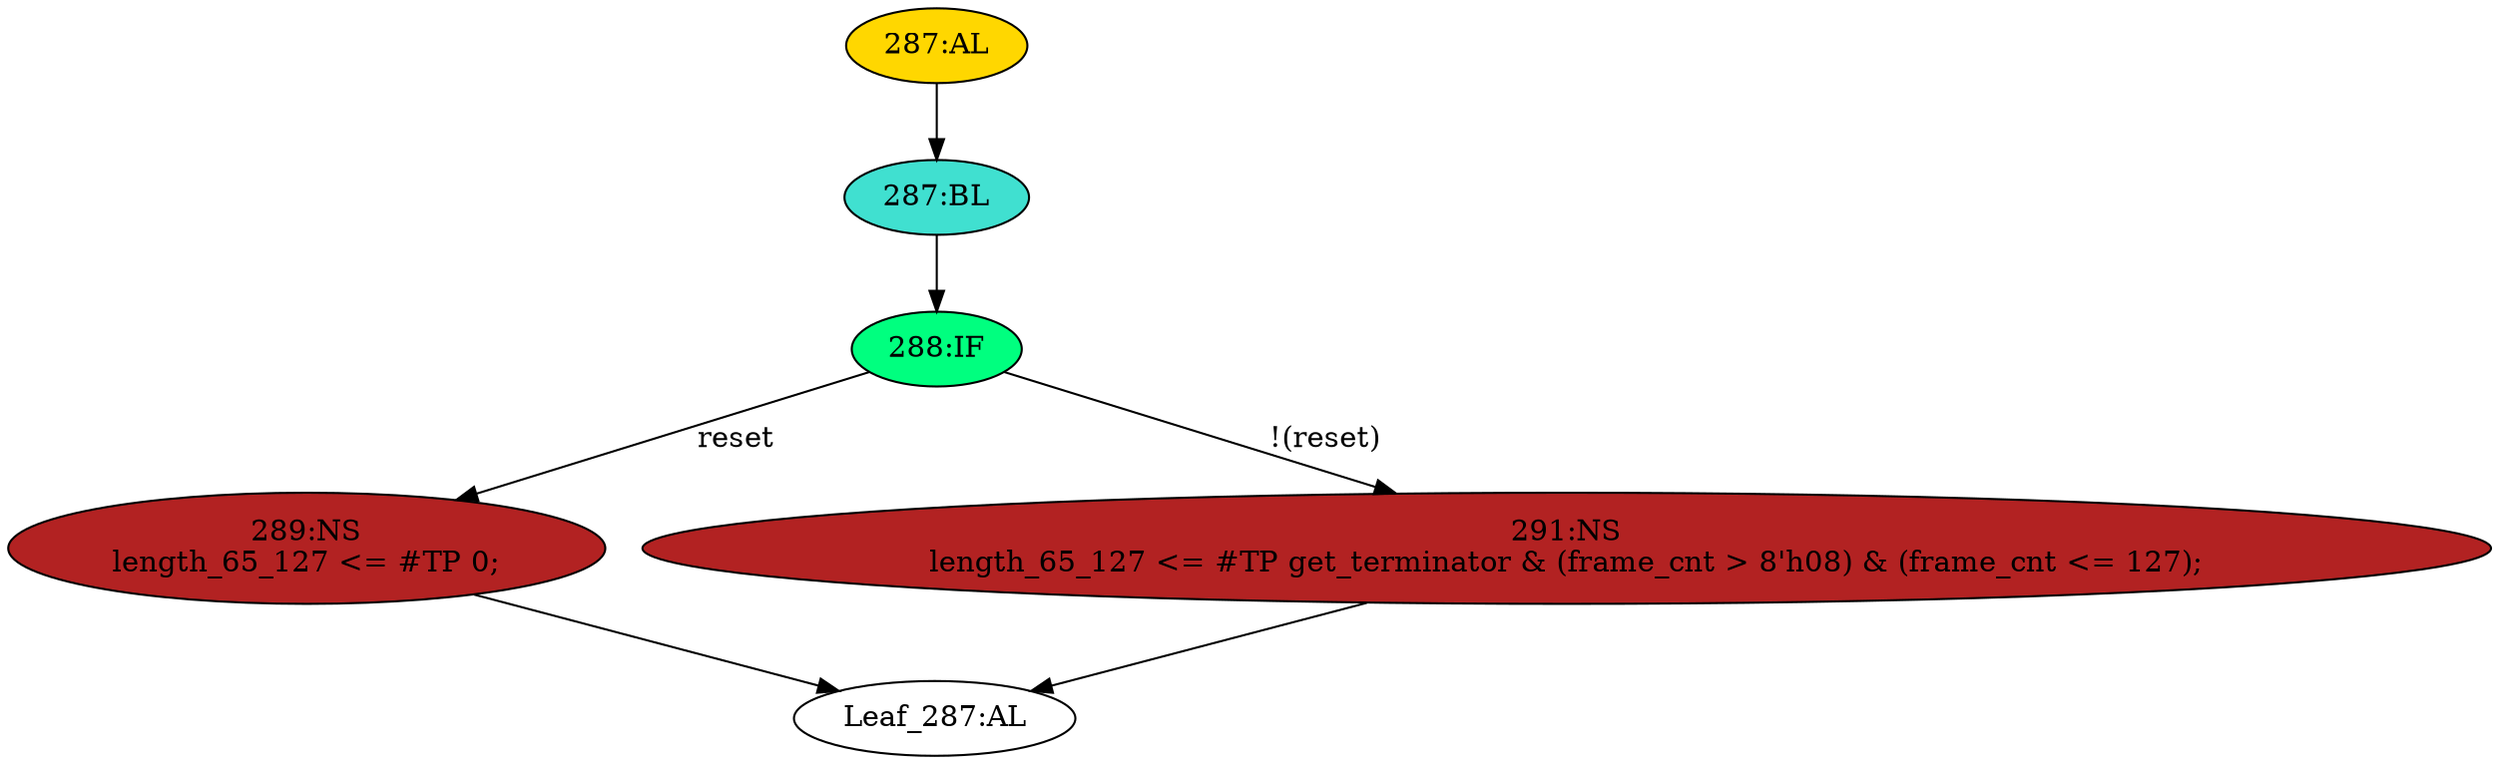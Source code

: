 strict digraph "" {
	node [label="\N"];
	"289:NS"	 [ast="<pyverilog.vparser.ast.NonblockingSubstitution object at 0x7efef253b510>",
		fillcolor=firebrick,
		label="289:NS
length_65_127 <= #TP 0;",
		statements="[<pyverilog.vparser.ast.NonblockingSubstitution object at 0x7efef253b510>]",
		style=filled,
		typ=NonblockingSubstitution];
	"Leaf_287:AL"	 [def_var="['length_65_127']",
		label="Leaf_287:AL"];
	"289:NS" -> "Leaf_287:AL"	 [cond="[]",
		lineno=None];
	"287:BL"	 [ast="<pyverilog.vparser.ast.Block object at 0x7efef2540350>",
		fillcolor=turquoise,
		label="287:BL",
		statements="[]",
		style=filled,
		typ=Block];
	"288:IF"	 [ast="<pyverilog.vparser.ast.IfStatement object at 0x7efef2540390>",
		fillcolor=springgreen,
		label="288:IF",
		statements="[]",
		style=filled,
		typ=IfStatement];
	"287:BL" -> "288:IF"	 [cond="[]",
		lineno=None];
	"288:IF" -> "289:NS"	 [cond="['reset']",
		label=reset,
		lineno=288];
	"291:NS"	 [ast="<pyverilog.vparser.ast.NonblockingSubstitution object at 0x7efef2540410>",
		fillcolor=firebrick,
		label="291:NS
length_65_127 <= #TP get_terminator & (frame_cnt > 8'h08) & (frame_cnt <= 127);",
		statements="[<pyverilog.vparser.ast.NonblockingSubstitution object at 0x7efef2540410>]",
		style=filled,
		typ=NonblockingSubstitution];
	"288:IF" -> "291:NS"	 [cond="['reset']",
		label="!(reset)",
		lineno=288];
	"287:AL"	 [ast="<pyverilog.vparser.ast.Always object at 0x7efef253b250>",
		clk_sens=True,
		fillcolor=gold,
		label="287:AL",
		sens="['rxclk', 'reset']",
		statements="[]",
		style=filled,
		typ=Always,
		use_var="['reset', 'get_terminator', 'frame_cnt']"];
	"287:AL" -> "287:BL"	 [cond="[]",
		lineno=None];
	"291:NS" -> "Leaf_287:AL"	 [cond="[]",
		lineno=None];
}
